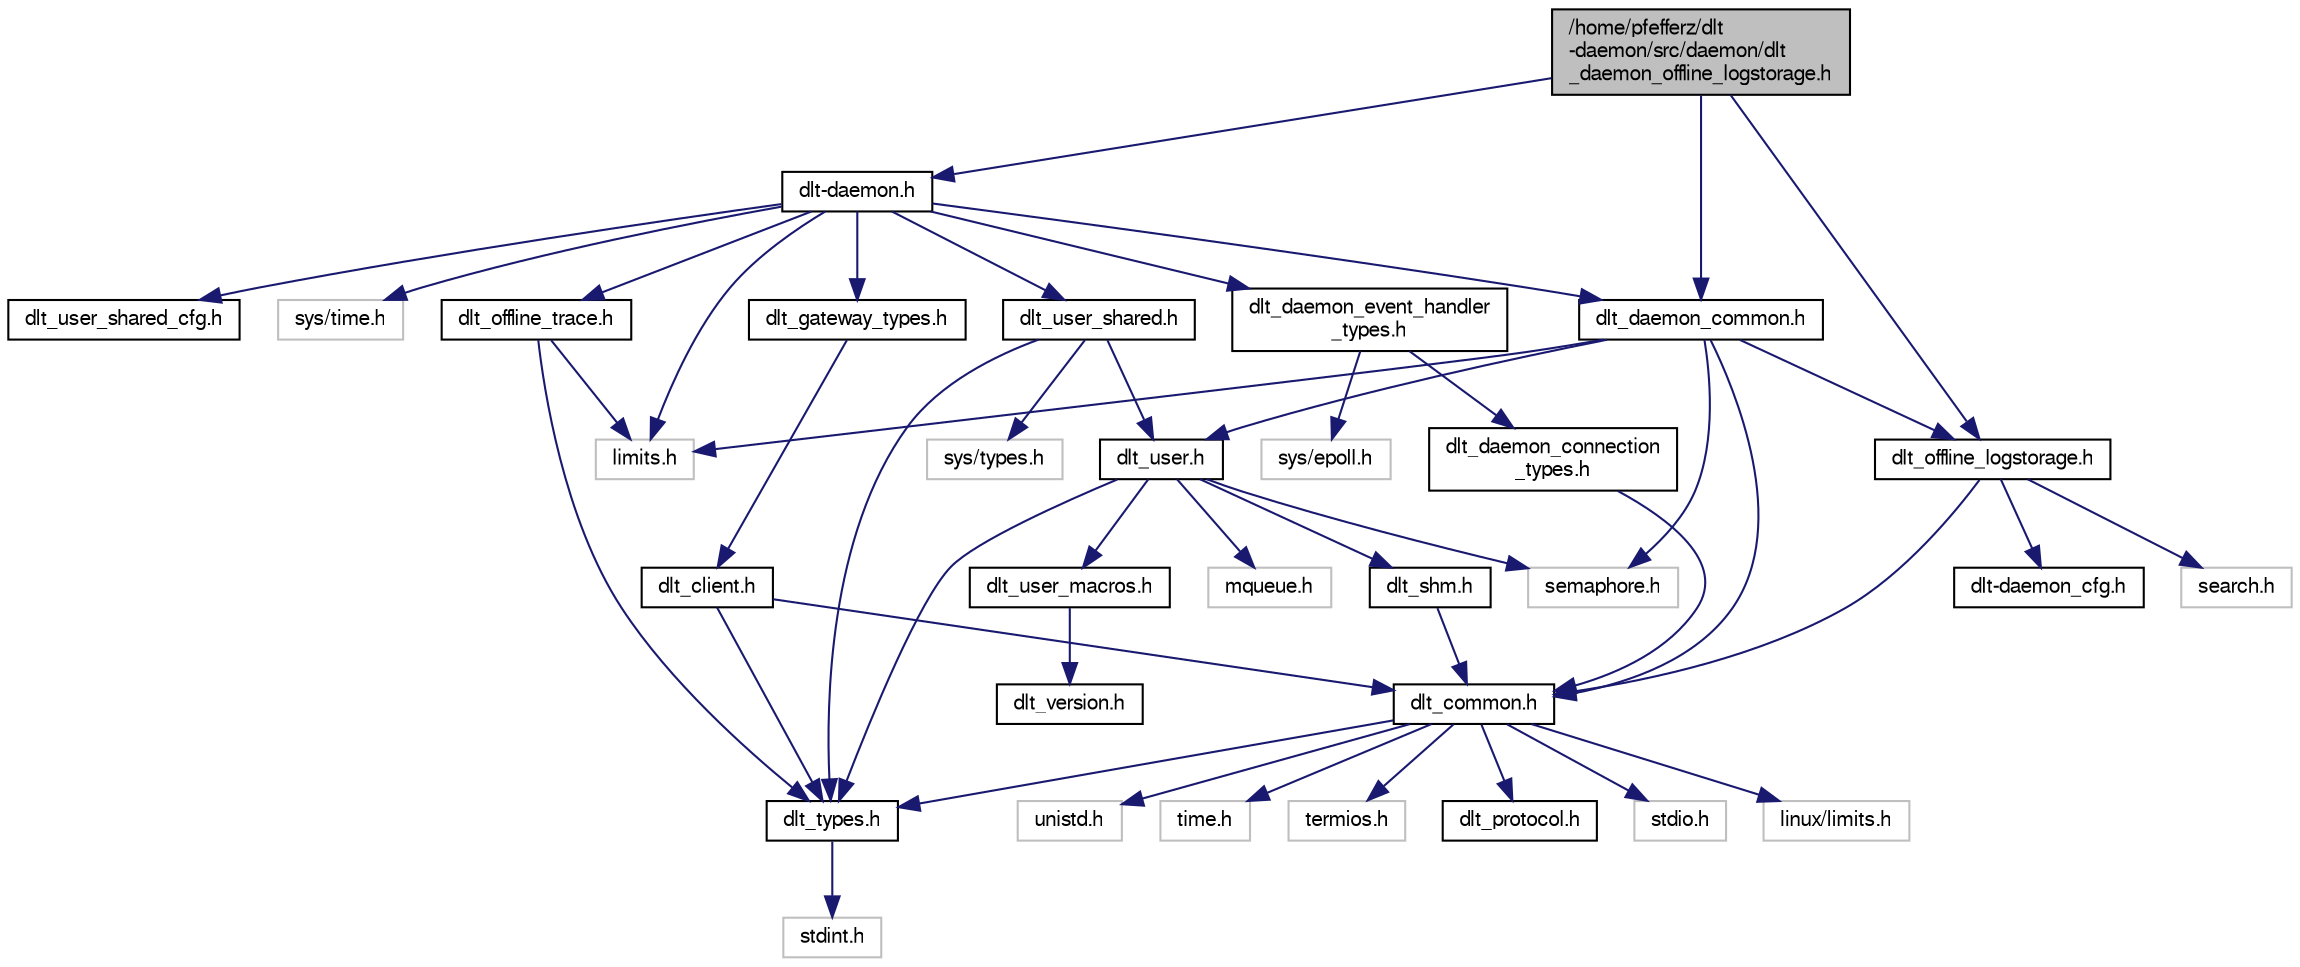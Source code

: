 digraph "/home/pfefferz/dlt-daemon/src/daemon/dlt_daemon_offline_logstorage.h"
{
  edge [fontname="FreeSans",fontsize="10",labelfontname="FreeSans",labelfontsize="10"];
  node [fontname="FreeSans",fontsize="10",shape=record];
  Node1 [label="/home/pfefferz/dlt\l-daemon/src/daemon/dlt\l_daemon_offline_logstorage.h",height=0.2,width=0.4,color="black", fillcolor="grey75", style="filled", fontcolor="black"];
  Node1 -> Node2 [color="midnightblue",fontsize="10",style="solid",fontname="FreeSans"];
  Node2 [label="dlt-daemon.h",height=0.2,width=0.4,color="black", fillcolor="white", style="filled",URL="$dlt-daemon_8h.html"];
  Node2 -> Node3 [color="midnightblue",fontsize="10",style="solid",fontname="FreeSans"];
  Node3 [label="limits.h",height=0.2,width=0.4,color="grey75", fillcolor="white", style="filled"];
  Node2 -> Node4 [color="midnightblue",fontsize="10",style="solid",fontname="FreeSans"];
  Node4 [label="dlt_daemon_common.h",height=0.2,width=0.4,color="black", fillcolor="white", style="filled",URL="$dlt__daemon__common_8h.html"];
  Node4 -> Node3 [color="midnightblue",fontsize="10",style="solid",fontname="FreeSans"];
  Node4 -> Node5 [color="midnightblue",fontsize="10",style="solid",fontname="FreeSans"];
  Node5 [label="semaphore.h",height=0.2,width=0.4,color="grey75", fillcolor="white", style="filled"];
  Node4 -> Node6 [color="midnightblue",fontsize="10",style="solid",fontname="FreeSans"];
  Node6 [label="dlt_common.h",height=0.2,width=0.4,color="black", fillcolor="white", style="filled",URL="$dlt__common_8h.html"];
  Node6 -> Node7 [color="midnightblue",fontsize="10",style="solid",fontname="FreeSans"];
  Node7 [label="stdio.h",height=0.2,width=0.4,color="grey75", fillcolor="white", style="filled"];
  Node6 -> Node8 [color="midnightblue",fontsize="10",style="solid",fontname="FreeSans"];
  Node8 [label="linux/limits.h",height=0.2,width=0.4,color="grey75", fillcolor="white", style="filled"];
  Node6 -> Node9 [color="midnightblue",fontsize="10",style="solid",fontname="FreeSans"];
  Node9 [label="unistd.h",height=0.2,width=0.4,color="grey75", fillcolor="white", style="filled"];
  Node6 -> Node10 [color="midnightblue",fontsize="10",style="solid",fontname="FreeSans"];
  Node10 [label="time.h",height=0.2,width=0.4,color="grey75", fillcolor="white", style="filled"];
  Node6 -> Node11 [color="midnightblue",fontsize="10",style="solid",fontname="FreeSans"];
  Node11 [label="termios.h",height=0.2,width=0.4,color="grey75", fillcolor="white", style="filled"];
  Node6 -> Node12 [color="midnightblue",fontsize="10",style="solid",fontname="FreeSans"];
  Node12 [label="dlt_types.h",height=0.2,width=0.4,color="black", fillcolor="white", style="filled",URL="$dlt__types_8h.html"];
  Node12 -> Node13 [color="midnightblue",fontsize="10",style="solid",fontname="FreeSans"];
  Node13 [label="stdint.h",height=0.2,width=0.4,color="grey75", fillcolor="white", style="filled"];
  Node6 -> Node14 [color="midnightblue",fontsize="10",style="solid",fontname="FreeSans"];
  Node14 [label="dlt_protocol.h",height=0.2,width=0.4,color="black", fillcolor="white", style="filled",URL="$dlt__protocol_8h.html"];
  Node4 -> Node15 [color="midnightblue",fontsize="10",style="solid",fontname="FreeSans"];
  Node15 [label="dlt_user.h",height=0.2,width=0.4,color="black", fillcolor="white", style="filled",URL="$dlt__user_8h.html"];
  Node15 -> Node16 [color="midnightblue",fontsize="10",style="solid",fontname="FreeSans"];
  Node16 [label="mqueue.h",height=0.2,width=0.4,color="grey75", fillcolor="white", style="filled"];
  Node15 -> Node5 [color="midnightblue",fontsize="10",style="solid",fontname="FreeSans"];
  Node15 -> Node12 [color="midnightblue",fontsize="10",style="solid",fontname="FreeSans"];
  Node15 -> Node17 [color="midnightblue",fontsize="10",style="solid",fontname="FreeSans"];
  Node17 [label="dlt_user_macros.h",height=0.2,width=0.4,color="black", fillcolor="white", style="filled",URL="$dlt__user__macros_8h.html"];
  Node17 -> Node18 [color="midnightblue",fontsize="10",style="solid",fontname="FreeSans"];
  Node18 [label="dlt_version.h",height=0.2,width=0.4,color="black", fillcolor="white", style="filled",URL="$dlt__version_8h.html"];
  Node15 -> Node19 [color="midnightblue",fontsize="10",style="solid",fontname="FreeSans"];
  Node19 [label="dlt_shm.h",height=0.2,width=0.4,color="black", fillcolor="white", style="filled",URL="$dlt__shm_8h.html"];
  Node19 -> Node6 [color="midnightblue",fontsize="10",style="solid",fontname="FreeSans"];
  Node4 -> Node20 [color="midnightblue",fontsize="10",style="solid",fontname="FreeSans"];
  Node20 [label="dlt_offline_logstorage.h",height=0.2,width=0.4,color="black", fillcolor="white", style="filled",URL="$dlt__offline__logstorage_8h.html"];
  Node20 -> Node21 [color="midnightblue",fontsize="10",style="solid",fontname="FreeSans"];
  Node21 [label="search.h",height=0.2,width=0.4,color="grey75", fillcolor="white", style="filled"];
  Node20 -> Node6 [color="midnightblue",fontsize="10",style="solid",fontname="FreeSans"];
  Node20 -> Node22 [color="midnightblue",fontsize="10",style="solid",fontname="FreeSans"];
  Node22 [label="dlt-daemon_cfg.h",height=0.2,width=0.4,color="black", fillcolor="white", style="filled",URL="$dlt-daemon__cfg_8h.html"];
  Node2 -> Node23 [color="midnightblue",fontsize="10",style="solid",fontname="FreeSans"];
  Node23 [label="dlt_user_shared.h",height=0.2,width=0.4,color="black", fillcolor="white", style="filled",URL="$dlt__user__shared_8h.html"];
  Node23 -> Node12 [color="midnightblue",fontsize="10",style="solid",fontname="FreeSans"];
  Node23 -> Node15 [color="midnightblue",fontsize="10",style="solid",fontname="FreeSans"];
  Node23 -> Node24 [color="midnightblue",fontsize="10",style="solid",fontname="FreeSans"];
  Node24 [label="sys/types.h",height=0.2,width=0.4,color="grey75", fillcolor="white", style="filled"];
  Node2 -> Node25 [color="midnightblue",fontsize="10",style="solid",fontname="FreeSans"];
  Node25 [label="dlt_user_shared_cfg.h",height=0.2,width=0.4,color="black", fillcolor="white", style="filled",URL="$dlt__user__shared__cfg_8h.html"];
  Node2 -> Node26 [color="midnightblue",fontsize="10",style="solid",fontname="FreeSans"];
  Node26 [label="dlt_daemon_event_handler\l_types.h",height=0.2,width=0.4,color="black", fillcolor="white", style="filled",URL="$dlt__daemon__event__handler__types_8h.html"];
  Node26 -> Node27 [color="midnightblue",fontsize="10",style="solid",fontname="FreeSans"];
  Node27 [label="sys/epoll.h",height=0.2,width=0.4,color="grey75", fillcolor="white", style="filled"];
  Node26 -> Node28 [color="midnightblue",fontsize="10",style="solid",fontname="FreeSans"];
  Node28 [label="dlt_daemon_connection\l_types.h",height=0.2,width=0.4,color="black", fillcolor="white", style="filled",URL="$dlt__daemon__connection__types_8h.html"];
  Node28 -> Node6 [color="midnightblue",fontsize="10",style="solid",fontname="FreeSans"];
  Node2 -> Node29 [color="midnightblue",fontsize="10",style="solid",fontname="FreeSans"];
  Node29 [label="dlt_gateway_types.h",height=0.2,width=0.4,color="black", fillcolor="white", style="filled",URL="$dlt__gateway__types_8h.html"];
  Node29 -> Node30 [color="midnightblue",fontsize="10",style="solid",fontname="FreeSans"];
  Node30 [label="dlt_client.h",height=0.2,width=0.4,color="black", fillcolor="white", style="filled",URL="$dlt__client_8h.html"];
  Node30 -> Node12 [color="midnightblue",fontsize="10",style="solid",fontname="FreeSans"];
  Node30 -> Node6 [color="midnightblue",fontsize="10",style="solid",fontname="FreeSans"];
  Node2 -> Node31 [color="midnightblue",fontsize="10",style="solid",fontname="FreeSans"];
  Node31 [label="dlt_offline_trace.h",height=0.2,width=0.4,color="black", fillcolor="white", style="filled",URL="$dlt__offline__trace_8h.html"];
  Node31 -> Node3 [color="midnightblue",fontsize="10",style="solid",fontname="FreeSans"];
  Node31 -> Node12 [color="midnightblue",fontsize="10",style="solid",fontname="FreeSans"];
  Node2 -> Node32 [color="midnightblue",fontsize="10",style="solid",fontname="FreeSans"];
  Node32 [label="sys/time.h",height=0.2,width=0.4,color="grey75", fillcolor="white", style="filled"];
  Node1 -> Node4 [color="midnightblue",fontsize="10",style="solid",fontname="FreeSans"];
  Node1 -> Node20 [color="midnightblue",fontsize="10",style="solid",fontname="FreeSans"];
}
